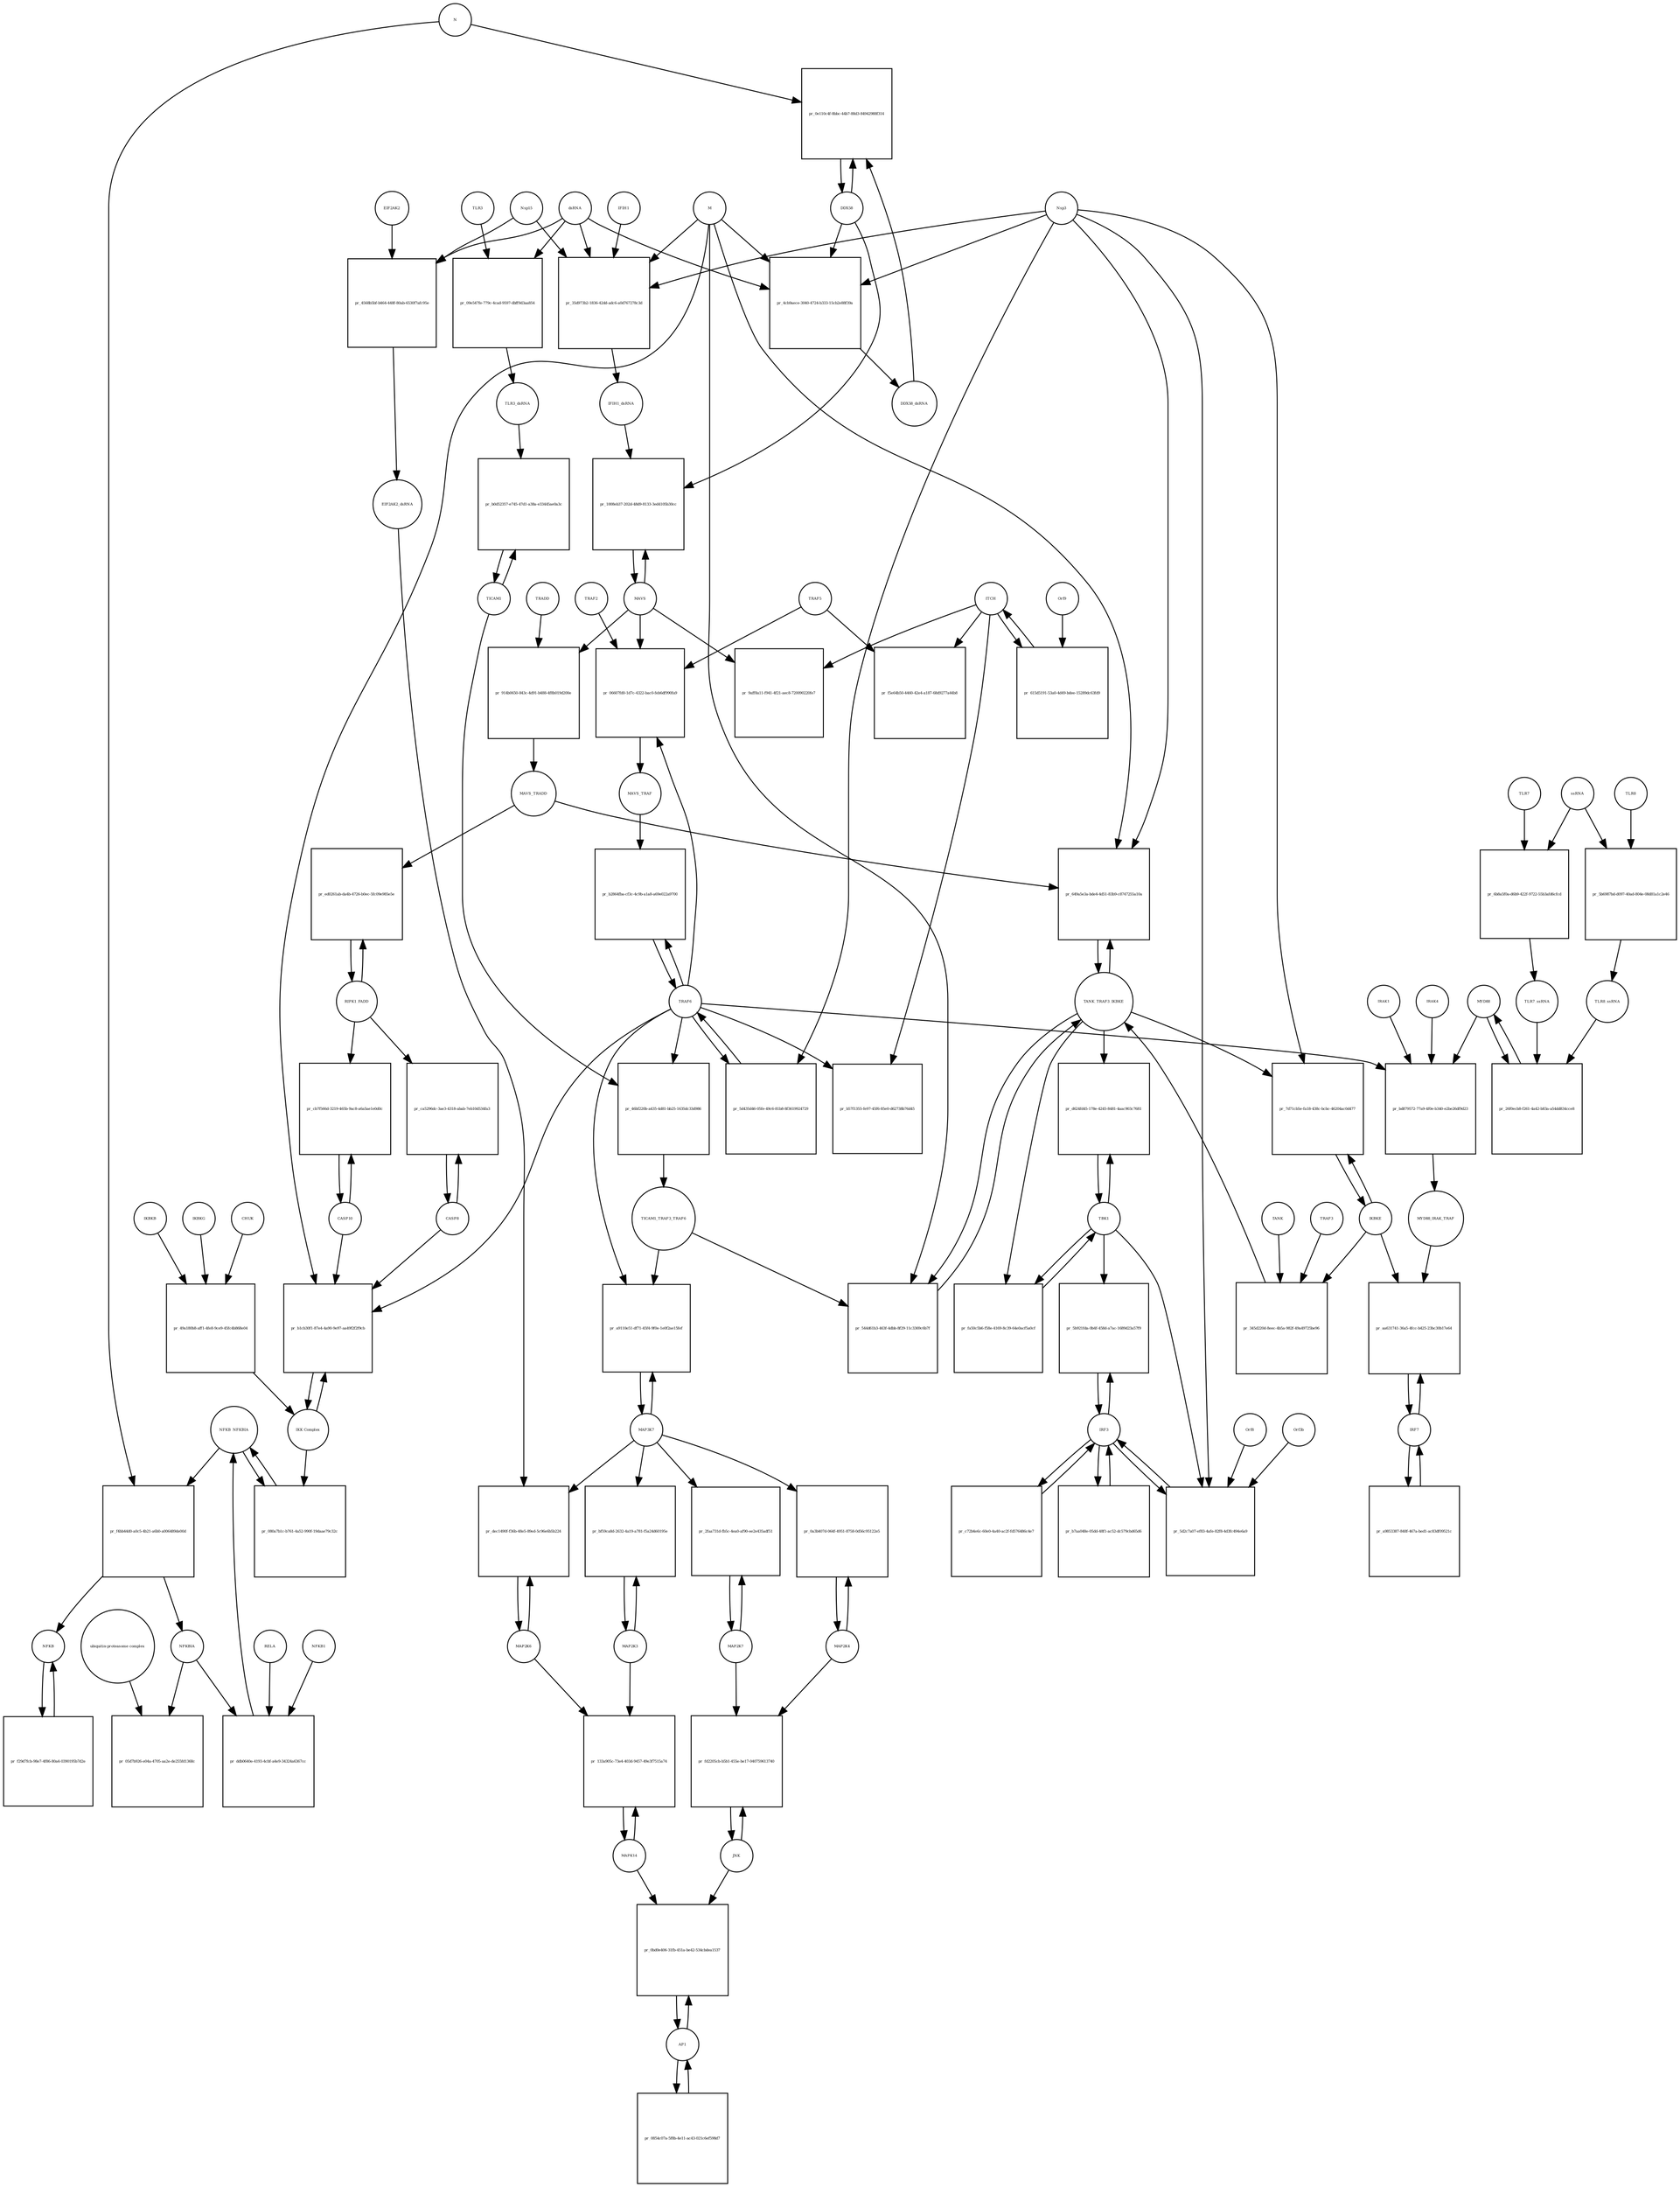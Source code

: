 strict digraph  {
NFKB_NFKBIA [annotation="", bipartite=0, cls=complex, fontsize=4, label=NFKB_NFKBIA, shape=circle];
"pr_f4bb44d0-a0c5-4b21-a6b0-a006489de00d" [annotation="", bipartite=1, cls=process, fontsize=4, label="pr_f4bb44d0-a0c5-4b21-a6b0-a006489de00d", shape=square];
NFKB [annotation="", bipartite=0, cls=complex, fontsize=4, label=NFKB, shape=circle];
NFKBIA [annotation=urn_miriam_hgnc_7797, bipartite=0, cls=macromolecule, fontsize=4, label=NFKBIA, shape=circle];
N [annotation=urn_miriam_ncbiprotein_1798174255, bipartite=0, cls=macromolecule, fontsize=4, label=N, shape=circle];
TLR3 [annotation=urn_miriam_hgnc_11849, bipartite=0, cls="macromolecule multimer", fontsize=4, label=TLR3, shape=circle];
"pr_09e547fe-779c-4cad-9597-dbff9d3aa854" [annotation="", bipartite=1, cls=process, fontsize=4, label="pr_09e547fe-779c-4cad-9597-dbff9d3aa854", shape=square];
dsRNA [annotation="", bipartite=0, cls="nucleic acid feature", fontsize=4, label=dsRNA, shape=circle];
TLR3_dsRNA [annotation="", bipartite=0, cls=complex, fontsize=4, label=TLR3_dsRNA, shape=circle];
"pr_4cb9aece-3040-4724-b333-15cb2e88f39a" [annotation="", bipartite=1, cls=process, fontsize=4, label="pr_4cb9aece-3040-4724-b333-15cb2e88f39a", shape=square];
DDX58_dsRNA [annotation="", bipartite=0, cls=complex, fontsize=4, label=DDX58_dsRNA, shape=circle];
M [annotation=urn_miriam_ncbiprotein_1796318601, bipartite=0, cls=macromolecule, fontsize=4, label=M, shape=circle];
Nsp3 [annotation=urn_miriam_ncbiprotein_1802476807, bipartite=0, cls=macromolecule, fontsize=4, label=Nsp3, shape=circle];
DDX58 [annotation=urn_miriam_hgnc_19102, bipartite=0, cls=macromolecule, fontsize=4, label=DDX58, shape=circle];
"pr_35d973b2-1836-42dd-adc6-a0d767278c3d" [annotation="", bipartite=1, cls=process, fontsize=4, label="pr_35d973b2-1836-42dd-adc6-a0d767278c3d", shape=square];
IFIH1_dsRNA [annotation="", bipartite=0, cls=complex, fontsize=4, label=IFIH1_dsRNA, shape=circle];
Nsp15 [annotation=urn_miriam_ncbiprotein_1802476818, bipartite=0, cls=macromolecule, fontsize=4, label=Nsp15, shape=circle];
IFIH1 [annotation=urn_miriam_hgnc_18873, bipartite=0, cls=macromolecule, fontsize=4, label=IFIH1, shape=circle];
"pr_0e110c4f-8bbc-44b7-88d3-84942988f314" [annotation="", bipartite=1, cls=process, fontsize=4, label="pr_0e110c4f-8bbc-44b7-88d3-84942988f314", shape=square];
MAVS [annotation=urn_miriam_hgnc_29233, bipartite=0, cls="macromolecule multimer", fontsize=4, label=MAVS, shape=circle];
"pr_1008eb37-202d-48d9-8133-3ed4105b30cc" [annotation="", bipartite=1, cls=process, fontsize=4, label="pr_1008eb37-202d-48d9-8133-3ed4105b30cc", shape=square];
"pr_05d7b926-e04a-4705-aa2e-de255fd1368c" [annotation="", bipartite=1, cls=process, fontsize=4, label="pr_05d7b926-e04a-4705-aa2e-de255fd1368c", shape=square];
"ubiquitin-proteasome complex" [annotation="", bipartite=0, cls=complex, fontsize=4, label="ubiquitin-proteasome complex", shape=circle];
IRF3 [annotation=urn_miriam_hgnc_6118, bipartite=0, cls="macromolecule multimer", fontsize=4, label=IRF3, shape=circle];
"pr_5b921fda-0b4f-458d-a7ac-1689d23a57f9" [annotation="", bipartite=1, cls=process, fontsize=4, label="pr_5b921fda-0b4f-458d-a7ac-1689d23a57f9", shape=square];
TBK1 [annotation="", bipartite=0, cls=macromolecule, fontsize=4, label=TBK1, shape=circle];
"pr_5d2c7a07-ef83-4afe-82f8-4d3fc494e6a9" [annotation="", bipartite=1, cls=process, fontsize=4, label="pr_5d2c7a07-ef83-4afe-82f8-4d3fc494e6a9", shape=square];
Orf3b [annotation=urn_miriam_uniprot_P59633, bipartite=0, cls=macromolecule, fontsize=4, label=Orf3b, shape=circle];
Orf8 [annotation=urn_miriam_ncbiprotein_1796318604, bipartite=0, cls=macromolecule, fontsize=4, label=Orf8, shape=circle];
IRF7 [annotation=urn_miriam_hgnc_6122, bipartite=0, cls="macromolecule multimer", fontsize=4, label=IRF7, shape=circle];
"pr_aa631741-36a5-4fcc-b425-23bc30b17e64" [annotation="", bipartite=1, cls=process, fontsize=4, label="pr_aa631741-36a5-4fcc-b425-23bc30b17e64", shape=square];
IKBKE [annotation=urn_miriam_hgnc_14552, bipartite=0, cls=macromolecule, fontsize=4, label=IKBKE, shape=circle];
MYD88_IRAK_TRAF [annotation="", bipartite=0, cls=complex, fontsize=4, label=MYD88_IRAK_TRAF, shape=circle];
TRAF6 [annotation=urn_miriam_hgnc_12036, bipartite=0, cls=macromolecule, fontsize=4, label=TRAF6, shape=circle];
"pr_b2864fba-cf3c-4c9b-a1a8-a69e022a9700" [annotation="", bipartite=1, cls=process, fontsize=4, label="pr_b2864fba-cf3c-4c9b-a1a8-a69e022a9700", shape=square];
MAVS_TRAF [annotation="", bipartite=0, cls=complex, fontsize=4, label=MAVS_TRAF, shape=circle];
"pr_9aff8a11-f941-4f21-aec8-720090220fe7" [annotation="", bipartite=1, cls=process, fontsize=4, label="pr_9aff8a11-f941-4f21-aec8-720090220fe7", shape=square];
ITCH [annotation="", bipartite=0, cls=macromolecule, fontsize=4, label=ITCH, shape=circle];
TRAF5 [annotation=urn_miriam_hgnc_12035, bipartite=0, cls=macromolecule, fontsize=4, label=TRAF5, shape=circle];
"pr_f5e64b50-4460-42e4-a187-68d9277a44b8" [annotation="", bipartite=1, cls=process, fontsize=4, label="pr_f5e64b50-4460-42e4-a187-68d9277a44b8", shape=square];
"pr_b57f1355-fe97-45f6-85e0-d62738b76d45" [annotation="", bipartite=1, cls=process, fontsize=4, label="pr_b57f1355-fe97-45f6-85e0-d62738b76d45", shape=square];
TICAM1 [annotation=urn_miriam_hgnc_18348, bipartite=0, cls=macromolecule, fontsize=4, label=TICAM1, shape=circle];
"pr_b0d52357-e745-47d1-a38a-e33445ae0a3c" [annotation="", bipartite=1, cls=process, fontsize=4, label="pr_b0d52357-e745-47d1-a38a-e33445ae0a3c", shape=square];
"pr_46bf220b-a435-4d81-bb25-1635dc33d986" [annotation="", bipartite=1, cls=process, fontsize=4, label="pr_46bf220b-a435-4d81-bb25-1635dc33d986", shape=square];
TICAM1_TRAF3_TRAF6 [annotation="", bipartite=0, cls=complex, fontsize=4, label=TICAM1_TRAF3_TRAF6, shape=circle];
TANK_TRAF3_IKBKE [annotation="", bipartite=0, cls=complex, fontsize=4, label=TANK_TRAF3_IKBKE, shape=circle];
"pr_544d61b3-463f-4dbb-8f29-11c3369c6b7f" [annotation="", bipartite=1, cls=process, fontsize=4, label="pr_544d61b3-463f-4dbb-8f29-11c3369c6b7f", shape=square];
"pr_d624fd45-178e-4245-8481-4aac903c7681" [annotation="", bipartite=1, cls=process, fontsize=4, label="pr_d624fd45-178e-4245-8481-4aac903c7681", shape=square];
"pr_7d71cb5e-fa18-438c-bcbc-46204ac0d477" [annotation="", bipartite=1, cls=process, fontsize=4, label="pr_7d71cb5e-fa18-438c-bcbc-46204ac0d477", shape=square];
MYD88 [annotation="", bipartite=0, cls=macromolecule, fontsize=4, label=MYD88, shape=circle];
"pr_bd879572-77a9-4f0e-b340-e2be26df9d23" [annotation="", bipartite=1, cls=process, fontsize=4, label="pr_bd879572-77a9-4f0e-b340-e2be26df9d23", shape=square];
IRAK1 [annotation=urn_miriam_hgnc_6112, bipartite=0, cls=macromolecule, fontsize=4, label=IRAK1, shape=circle];
IRAK4 [annotation=urn_miriam_hgnc_17967, bipartite=0, cls=macromolecule, fontsize=4, label=IRAK4, shape=circle];
TLR7 [annotation=urn_miriam_hgnc_15631, bipartite=0, cls=macromolecule, fontsize=4, label=TLR7, shape=circle];
"pr_6b8a5f0a-d6b9-422f-9722-55b3afd6cfcd" [annotation="", bipartite=1, cls=process, fontsize=4, label="pr_6b8a5f0a-d6b9-422f-9722-55b3afd6cfcd", shape=square];
TLR7_ssRNA [annotation="", bipartite=0, cls=complex, fontsize=4, label=TLR7_ssRNA, shape=circle];
ssRNA [annotation="", bipartite=0, cls="nucleic acid feature", fontsize=4, label=ssRNA, shape=circle];
TLR8 [annotation=urn_miriam_hgnc_15632, bipartite=0, cls=macromolecule, fontsize=4, label=TLR8, shape=circle];
"pr_5b6987bd-d097-40ad-804e-08d81a1c2e46" [annotation="", bipartite=1, cls=process, fontsize=4, label="pr_5b6987bd-d097-40ad-804e-08d81a1c2e46", shape=square];
TLR8_ssRNA [annotation="", bipartite=0, cls=complex, fontsize=4, label=TLR8_ssRNA, shape=circle];
"pr_26f0ecb8-f261-4a42-b83a-a54dd834cce8" [annotation="", bipartite=1, cls=process, fontsize=4, label="pr_26f0ecb8-f261-4a42-b83a-a54dd834cce8", shape=square];
MAP3K7 [annotation="", bipartite=0, cls=macromolecule, fontsize=4, label=MAP3K7, shape=circle];
"pr_a9110e51-df71-45f4-9f0e-1e0f2ae15fef" [annotation="", bipartite=1, cls=process, fontsize=4, label="pr_a9110e51-df71-45f4-9f0e-1e0f2ae15fef", shape=square];
TRAF2 [annotation=urn_miriam_hgnc_12032, bipartite=0, cls=macromolecule, fontsize=4, label=TRAF2, shape=circle];
"pr_06607fd0-1d7c-4322-bac0-feb6df990fa9" [annotation="", bipartite=1, cls=process, fontsize=4, label="pr_06607fd0-1d7c-4322-bac0-feb6df990fa9", shape=square];
"pr_615d5191-53a0-4d49-bdee-15289dc63fd9" [annotation="", bipartite=1, cls=process, fontsize=4, label="pr_615d5191-53a0-4d49-bdee-15289dc63fd9", shape=square];
Orf9 [annotation=urn_miriam_uniprot_P59636, bipartite=0, cls=macromolecule, fontsize=4, label=Orf9, shape=circle];
"pr_914b0650-843c-4d91-b488-4f8b019d200e" [annotation="", bipartite=1, cls=process, fontsize=4, label="pr_914b0650-843c-4d91-b488-4f8b019d200e", shape=square];
MAVS_TRADD [annotation="", bipartite=0, cls=complex, fontsize=4, label=MAVS_TRADD, shape=circle];
TRADD [annotation=urn_miriam_hgnc_12030, bipartite=0, cls=macromolecule, fontsize=4, label=TRADD, shape=circle];
"pr_5d435d46-05fe-49c6-81b8-8f3619924729" [annotation="", bipartite=1, cls=process, fontsize=4, label="pr_5d435d46-05fe-49c6-81b8-8f3619924729", shape=square];
AP1 [annotation="", bipartite=0, cls=complex, fontsize=4, label=AP1, shape=circle];
"pr_0bd0e406-31fb-451a-be42-534cbdea1537" [annotation="", bipartite=1, cls=process, fontsize=4, label="pr_0bd0e406-31fb-451a-be42-534cbdea1537", shape=square];
MAPK14 [annotation="", bipartite=0, cls=macromolecule, fontsize=4, label=MAPK14, shape=circle];
JNK [annotation="", bipartite=0, cls=complex, fontsize=4, label=JNK, shape=circle];
"pr_fd2205cb-b5b1-455e-be17-040759613740" [annotation="", bipartite=1, cls=process, fontsize=4, label="pr_fd2205cb-b5b1-455e-be17-040759613740", shape=square];
MAP2K7 [annotation="", bipartite=0, cls=macromolecule, fontsize=4, label=MAP2K7, shape=circle];
MAP2K4 [annotation="", bipartite=0, cls=macromolecule, fontsize=4, label=MAP2K4, shape=circle];
"pr_0a3b407d-064f-4951-8758-0d56c95122e5" [annotation="", bipartite=1, cls=process, fontsize=4, label="pr_0a3b407d-064f-4951-8758-0d56c95122e5", shape=square];
"pr_2faa731d-fb5c-4ea0-af90-ee2e435adf51" [annotation="", bipartite=1, cls=process, fontsize=4, label="pr_2faa731d-fb5c-4ea0-af90-ee2e435adf51", shape=square];
MAP2K3 [annotation="", bipartite=0, cls=macromolecule, fontsize=4, label=MAP2K3, shape=circle];
"pr_bf59ca8d-2632-4a19-a781-f5a24d60195e" [annotation="", bipartite=1, cls=process, fontsize=4, label="pr_bf59ca8d-2632-4a19-a781-f5a24d60195e", shape=square];
MAP2K6 [annotation="", bipartite=0, cls=macromolecule, fontsize=4, label=MAP2K6, shape=circle];
"pr_dec1490f-f36b-48e5-89ed-5c96e6b5b224" [annotation="", bipartite=1, cls=process, fontsize=4, label="pr_dec1490f-f36b-48e5-89ed-5c96e6b5b224", shape=square];
EIF2AK2_dsRNA [annotation="", bipartite=0, cls=complex, fontsize=4, label=EIF2AK2_dsRNA, shape=circle];
"pr_4568b5bf-b464-448f-80ab-6530f7afc95e" [annotation="", bipartite=1, cls=process, fontsize=4, label="pr_4568b5bf-b464-448f-80ab-6530f7afc95e", shape=square];
EIF2AK2 [annotation=urn_miriam_hgnc_9437, bipartite=0, cls=macromolecule, fontsize=4, label=EIF2AK2, shape=circle];
RIPK1_FADD [annotation="", bipartite=0, cls=complex, fontsize=4, label=RIPK1_FADD, shape=circle];
"pr_ed0261ab-da4b-4726-b0ec-5fc09e985e5e" [annotation="", bipartite=1, cls=process, fontsize=4, label="pr_ed0261ab-da4b-4726-b0ec-5fc09e985e5e", shape=square];
CASP8 [annotation="", bipartite=0, cls=macromolecule, fontsize=4, label=CASP8, shape=circle];
"pr_ca5296dc-3ae3-4318-abab-7eb10d534fa3" [annotation="", bipartite=1, cls=process, fontsize=4, label="pr_ca5296dc-3ae3-4318-abab-7eb10d534fa3", shape=square];
CASP10 [annotation="", bipartite=0, cls=macromolecule, fontsize=4, label=CASP10, shape=circle];
"pr_cb7f566d-3219-465b-9ac8-a6a5ae1e0d0c" [annotation="", bipartite=1, cls=process, fontsize=4, label="pr_cb7f566d-3219-465b-9ac8-a6a5ae1e0d0c", shape=square];
"pr_080a7b1c-b761-4a52-990f-19daae79c32c" [annotation="", bipartite=1, cls=process, fontsize=4, label="pr_080a7b1c-b761-4a52-990f-19daae79c32c", shape=square];
"IKK Complex" [annotation="", bipartite=0, cls=complex, fontsize=4, label="IKK Complex", shape=circle];
"pr_b1cb30f1-87e4-4a90-9e97-aa49f2f2f9cb" [annotation="", bipartite=1, cls=process, fontsize=4, label="pr_b1cb30f1-87e4-4a90-9e97-aa49f2f2f9cb", shape=square];
"pr_ddb0640e-4193-4cbf-a4e9-34324a6367cc" [annotation="", bipartite=1, cls=process, fontsize=4, label="pr_ddb0640e-4193-4cbf-a4e9-34324a6367cc", shape=square];
RELA [annotation="", bipartite=0, cls=macromolecule, fontsize=4, label=RELA, shape=circle];
NFKB1 [annotation="", bipartite=0, cls=macromolecule, fontsize=4, label=NFKB1, shape=circle];
IKBKG [annotation="", bipartite=0, cls=macromolecule, fontsize=4, label=IKBKG, shape=circle];
"pr_49a180b8-aff1-4fe8-9ce9-45fc4b868e04" [annotation="", bipartite=1, cls=process, fontsize=4, label="pr_49a180b8-aff1-4fe8-9ce9-45fc4b868e04", shape=square];
CHUK [annotation="", bipartite=0, cls=macromolecule, fontsize=4, label=CHUK, shape=circle];
IKBKB [annotation="", bipartite=0, cls=macromolecule, fontsize=4, label=IKBKB, shape=circle];
"pr_649a5e3a-bde4-4d51-83b9-c8747255a10a" [annotation="", bipartite=1, cls=process, fontsize=4, label="pr_649a5e3a-bde4-4d51-83b9-c8747255a10a", shape=square];
"pr_fa50c5b6-f58e-4169-8c39-64e0acf5a0cf" [annotation="", bipartite=1, cls=process, fontsize=4, label="pr_fa50c5b6-f58e-4169-8c39-64e0acf5a0cf", shape=square];
"pr_133a905c-73e4-403d-9457-49e3f7515a74" [annotation="", bipartite=1, cls=process, fontsize=4, label="pr_133a905c-73e4-403d-9457-49e3f7515a74", shape=square];
TRAF3 [annotation="", bipartite=0, cls=macromolecule, fontsize=4, label=TRAF3, shape=circle];
"pr_345d220d-8eec-4b5a-982f-49a49725be96" [annotation="", bipartite=1, cls=process, fontsize=4, label="pr_345d220d-8eec-4b5a-982f-49a49725be96", shape=square];
TANK [annotation="", bipartite=0, cls=macromolecule, fontsize=4, label=TANK, shape=circle];
"pr_f29d7fcb-98e7-4f86-80a4-0390195b7d2e" [annotation="", bipartite=1, cls=process, fontsize=4, label="pr_f29d7fcb-98e7-4f86-80a4-0390195b7d2e", shape=square];
"pr_b7aa048e-05dd-48f1-ac52-dc579cbd65d6" [annotation="", bipartite=1, cls=process, fontsize=4, label="pr_b7aa048e-05dd-48f1-ac52-dc579cbd65d6", shape=square];
"pr_c72b4e6c-60e0-4a40-ac2f-fd576486c4e7" [annotation="", bipartite=1, cls=process, fontsize=4, label="pr_c72b4e6c-60e0-4a40-ac2f-fd576486c4e7", shape=square];
"pr_a9853387-848f-467a-bed1-ac83df09521c" [annotation="", bipartite=1, cls=process, fontsize=4, label="pr_a9853387-848f-467a-bed1-ac83df09521c", shape=square];
"pr_0854c07a-5f8b-4e11-ac43-021c6ef598d7" [annotation="", bipartite=1, cls=process, fontsize=4, label="pr_0854c07a-5f8b-4e11-ac43-021c6ef598d7", shape=square];
NFKB_NFKBIA -> "pr_f4bb44d0-a0c5-4b21-a6b0-a006489de00d"  [annotation="", interaction_type=consumption];
NFKB_NFKBIA -> "pr_080a7b1c-b761-4a52-990f-19daae79c32c"  [annotation="", interaction_type=consumption];
"pr_f4bb44d0-a0c5-4b21-a6b0-a006489de00d" -> NFKB  [annotation="", interaction_type=production];
"pr_f4bb44d0-a0c5-4b21-a6b0-a006489de00d" -> NFKBIA  [annotation="", interaction_type=production];
NFKB -> "pr_f29d7fcb-98e7-4f86-80a4-0390195b7d2e"  [annotation="", interaction_type=consumption];
NFKBIA -> "pr_05d7b926-e04a-4705-aa2e-de255fd1368c"  [annotation="", interaction_type=consumption];
NFKBIA -> "pr_ddb0640e-4193-4cbf-a4e9-34324a6367cc"  [annotation="", interaction_type=consumption];
N -> "pr_f4bb44d0-a0c5-4b21-a6b0-a006489de00d"  [annotation="urn_miriam_pubmed_16143815|urn_miriam_taxonomy_694009", interaction_type=stimulation];
N -> "pr_0e110c4f-8bbc-44b7-88d3-84942988f314"  [annotation="urn_miriam_pubmed_25581309|urn_miriam_pubmed_28148787|urn_miriam_taxonomy_694009", interaction_type=inhibition];
TLR3 -> "pr_09e547fe-779c-4cad-9597-dbff9d3aa854"  [annotation="", interaction_type=consumption];
"pr_09e547fe-779c-4cad-9597-dbff9d3aa854" -> TLR3_dsRNA  [annotation="", interaction_type=production];
dsRNA -> "pr_09e547fe-779c-4cad-9597-dbff9d3aa854"  [annotation="", interaction_type=consumption];
dsRNA -> "pr_4cb9aece-3040-4724-b333-15cb2e88f39a"  [annotation="", interaction_type=consumption];
dsRNA -> "pr_35d973b2-1836-42dd-adc6-a0d767278c3d"  [annotation="", interaction_type=consumption];
dsRNA -> "pr_4568b5bf-b464-448f-80ab-6530f7afc95e"  [annotation="", interaction_type=consumption];
TLR3_dsRNA -> "pr_b0d52357-e745-47d1-a38a-e33445ae0a3c"  [annotation=urn_miriam_pubmed_20303872, interaction_type=stimulation];
"pr_4cb9aece-3040-4724-b333-15cb2e88f39a" -> DDX58_dsRNA  [annotation="", interaction_type=production];
DDX58_dsRNA -> "pr_0e110c4f-8bbc-44b7-88d3-84942988f314"  [annotation="urn_miriam_pubmed_25581309|urn_miriam_pubmed_28148787|urn_miriam_taxonomy_694009", interaction_type=catalysis];
M -> "pr_4cb9aece-3040-4724-b333-15cb2e88f39a"  [annotation="urn_miriam_pubmed_20303872|urn_miriam_pubmed_19380580|urn_miriam_pubmed_31226023|urn_miriam_taxonomy_694009", interaction_type=inhibition];
M -> "pr_35d973b2-1836-42dd-adc6-a0d767278c3d"  [annotation="urn_miriam_pubmed_28484023|urn_miriam_pubmed_19380580|urn_miriam_pubmed_31226023|urn_miriam_taxonomy_694009", interaction_type=inhibition];
M -> "pr_544d61b3-463f-4dbb-8f29-11c3369c6b7f"  [annotation="urn_miriam_pubmed_19380580|urn_miriam_pubmed_19366914|urn_miriam_taxonomy_694009", interaction_type=inhibition];
M -> "pr_b1cb30f1-87e4-4a90-9e97-aa49f2f2f9cb"  [annotation="urn_miriam_pubmed_19366914|urn_miriam_pubmed_20303872|urn_miriam_pubmed_17705188|urn_miriam_pubmed_694009", interaction_type=inhibition];
M -> "pr_649a5e3a-bde4-4d51-83b9-c8747255a10a"  [annotation="urn_miriam_pubmed_19366914|urn_miriam_pubmed_27164085|urn_miriam_pubmed_19380580|urn_miriam_taxonomy_694009", interaction_type=inhibition];
Nsp3 -> "pr_4cb9aece-3040-4724-b333-15cb2e88f39a"  [annotation="urn_miriam_pubmed_20303872|urn_miriam_pubmed_19380580|urn_miriam_pubmed_31226023|urn_miriam_taxonomy_694009", interaction_type=inhibition];
Nsp3 -> "pr_35d973b2-1836-42dd-adc6-a0d767278c3d"  [annotation="urn_miriam_pubmed_28484023|urn_miriam_pubmed_19380580|urn_miriam_pubmed_31226023|urn_miriam_taxonomy_694009", interaction_type=inhibition];
Nsp3 -> "pr_5d2c7a07-ef83-4afe-82f8-4d3fc494e6a9"  [annotation="urn_miriam_pubmed_17761676|urn_miriam_pubmed_31226023|urn_miriam_taxonomy_694009", interaction_type=inhibition];
Nsp3 -> "pr_7d71cb5e-fa18-438c-bcbc-46204ac0d477"  [annotation="urn_miriam_pubmed_20303872|urn_miriam_pubmed_31226023|urn_miriam_taxonomy_694009", interaction_type=inhibition];
Nsp3 -> "pr_5d435d46-05fe-49c6-81b8-8f3619924729"  [annotation="urn_miriam_pubmed_27164085|urn_miriam_taxonomy_694009", interaction_type=catalysis];
Nsp3 -> "pr_649a5e3a-bde4-4d51-83b9-c8747255a10a"  [annotation="urn_miriam_pubmed_19366914|urn_miriam_pubmed_27164085|urn_miriam_pubmed_19380580|urn_miriam_taxonomy_694009", interaction_type=inhibition];
DDX58 -> "pr_4cb9aece-3040-4724-b333-15cb2e88f39a"  [annotation="", interaction_type=consumption];
DDX58 -> "pr_0e110c4f-8bbc-44b7-88d3-84942988f314"  [annotation="", interaction_type=consumption];
DDX58 -> "pr_1008eb37-202d-48d9-8133-3ed4105b30cc"  [annotation=urn_miriam_pubmed_25581309, interaction_type=catalysis];
"pr_35d973b2-1836-42dd-adc6-a0d767278c3d" -> IFIH1_dsRNA  [annotation="", interaction_type=production];
IFIH1_dsRNA -> "pr_1008eb37-202d-48d9-8133-3ed4105b30cc"  [annotation=urn_miriam_pubmed_25581309, interaction_type=catalysis];
Nsp15 -> "pr_35d973b2-1836-42dd-adc6-a0d767278c3d"  [annotation="urn_miriam_pubmed_28484023|urn_miriam_pubmed_19380580|urn_miriam_pubmed_31226023|urn_miriam_taxonomy_694009", interaction_type=inhibition];
Nsp15 -> "pr_4568b5bf-b464-448f-80ab-6530f7afc95e"  [annotation="urn_miriam_pubmed_28484023|urn_miriam_pubmed_19366914|urn_miriam_taxonomy_694009", interaction_type=inhibition];
IFIH1 -> "pr_35d973b2-1836-42dd-adc6-a0d767278c3d"  [annotation="", interaction_type=consumption];
"pr_0e110c4f-8bbc-44b7-88d3-84942988f314" -> DDX58  [annotation="", interaction_type=production];
MAVS -> "pr_1008eb37-202d-48d9-8133-3ed4105b30cc"  [annotation="", interaction_type=consumption];
MAVS -> "pr_9aff8a11-f941-4f21-aec8-720090220fe7"  [annotation="", interaction_type=consumption];
MAVS -> "pr_06607fd0-1d7c-4322-bac0-feb6df990fa9"  [annotation="", interaction_type=consumption];
MAVS -> "pr_914b0650-843c-4d91-b488-4f8b019d200e"  [annotation="", interaction_type=consumption];
"pr_1008eb37-202d-48d9-8133-3ed4105b30cc" -> MAVS  [annotation="", interaction_type=production];
"ubiquitin-proteasome complex" -> "pr_05d7b926-e04a-4705-aa2e-de255fd1368c"  [annotation=urn_miriam_pubmed_20303872, interaction_type=catalysis];
IRF3 -> "pr_5b921fda-0b4f-458d-a7ac-1689d23a57f9"  [annotation="", interaction_type=consumption];
IRF3 -> "pr_5d2c7a07-ef83-4afe-82f8-4d3fc494e6a9"  [annotation="", interaction_type=consumption];
IRF3 -> "pr_b7aa048e-05dd-48f1-ac52-dc579cbd65d6"  [annotation="", interaction_type=consumption];
IRF3 -> "pr_c72b4e6c-60e0-4a40-ac2f-fd576486c4e7"  [annotation="", interaction_type=consumption];
"pr_5b921fda-0b4f-458d-a7ac-1689d23a57f9" -> IRF3  [annotation="", interaction_type=production];
TBK1 -> "pr_5b921fda-0b4f-458d-a7ac-1689d23a57f9"  [annotation=urn_miriam_pubmed_25581309, interaction_type=catalysis];
TBK1 -> "pr_5d2c7a07-ef83-4afe-82f8-4d3fc494e6a9"  [annotation="urn_miriam_pubmed_17761676|urn_miriam_pubmed_31226023|urn_miriam_taxonomy_694009", interaction_type=catalysis];
TBK1 -> "pr_d624fd45-178e-4245-8481-4aac903c7681"  [annotation="", interaction_type=consumption];
TBK1 -> "pr_fa50c5b6-f58e-4169-8c39-64e0acf5a0cf"  [annotation="", interaction_type=consumption];
"pr_5d2c7a07-ef83-4afe-82f8-4d3fc494e6a9" -> IRF3  [annotation="", interaction_type=production];
Orf3b -> "pr_5d2c7a07-ef83-4afe-82f8-4d3fc494e6a9"  [annotation="urn_miriam_pubmed_17761676|urn_miriam_pubmed_31226023|urn_miriam_taxonomy_694009", interaction_type=inhibition];
Orf8 -> "pr_5d2c7a07-ef83-4afe-82f8-4d3fc494e6a9"  [annotation="urn_miriam_pubmed_17761676|urn_miriam_pubmed_31226023|urn_miriam_taxonomy_694009", interaction_type=inhibition];
IRF7 -> "pr_aa631741-36a5-4fcc-b425-23bc30b17e64"  [annotation="", interaction_type=consumption];
IRF7 -> "pr_a9853387-848f-467a-bed1-ac83df09521c"  [annotation="", interaction_type=consumption];
"pr_aa631741-36a5-4fcc-b425-23bc30b17e64" -> IRF7  [annotation="", interaction_type=production];
IKBKE -> "pr_aa631741-36a5-4fcc-b425-23bc30b17e64"  [annotation=urn_miriam_pubmed_20303872, interaction_type=catalysis];
IKBKE -> "pr_7d71cb5e-fa18-438c-bcbc-46204ac0d477"  [annotation="", interaction_type=consumption];
IKBKE -> "pr_345d220d-8eec-4b5a-982f-49a49725be96"  [annotation="", interaction_type=consumption];
MYD88_IRAK_TRAF -> "pr_aa631741-36a5-4fcc-b425-23bc30b17e64"  [annotation=urn_miriam_pubmed_20303872, interaction_type=catalysis];
TRAF6 -> "pr_b2864fba-cf3c-4c9b-a1a8-a69e022a9700"  [annotation="", interaction_type=consumption];
TRAF6 -> "pr_b57f1355-fe97-45f6-85e0-d62738b76d45"  [annotation="", interaction_type=consumption];
TRAF6 -> "pr_46bf220b-a435-4d81-bb25-1635dc33d986"  [annotation="", interaction_type=consumption];
TRAF6 -> "pr_bd879572-77a9-4f0e-b340-e2be26df9d23"  [annotation="", interaction_type=consumption];
TRAF6 -> "pr_a9110e51-df71-45f4-9f0e-1e0f2ae15fef"  [annotation=urn_miriam_pubmed_19366914, interaction_type=stimulation];
TRAF6 -> "pr_06607fd0-1d7c-4322-bac0-feb6df990fa9"  [annotation="", interaction_type=consumption];
TRAF6 -> "pr_5d435d46-05fe-49c6-81b8-8f3619924729"  [annotation="", interaction_type=consumption];
TRAF6 -> "pr_b1cb30f1-87e4-4a90-9e97-aa49f2f2f9cb"  [annotation="urn_miriam_pubmed_19366914|urn_miriam_pubmed_20303872|urn_miriam_pubmed_17705188|urn_miriam_pubmed_694009", interaction_type=stimulation];
"pr_b2864fba-cf3c-4c9b-a1a8-a69e022a9700" -> TRAF6  [annotation="", interaction_type=production];
MAVS_TRAF -> "pr_b2864fba-cf3c-4c9b-a1a8-a69e022a9700"  [annotation=urn_miriam_pubmed_19366914, interaction_type=catalysis];
ITCH -> "pr_9aff8a11-f941-4f21-aec8-720090220fe7"  [annotation=urn_miriam_pubmed_25135833, interaction_type=catalysis];
ITCH -> "pr_f5e64b50-4460-42e4-a187-68d9277a44b8"  [annotation=urn_miriam_pubmed_25135833, interaction_type=catalysis];
ITCH -> "pr_b57f1355-fe97-45f6-85e0-d62738b76d45"  [annotation=urn_miriam_pubmed_25135833, interaction_type=catalysis];
ITCH -> "pr_615d5191-53a0-4d49-bdee-15289dc63fd9"  [annotation="", interaction_type=consumption];
TRAF5 -> "pr_f5e64b50-4460-42e4-a187-68d9277a44b8"  [annotation="", interaction_type=consumption];
TRAF5 -> "pr_06607fd0-1d7c-4322-bac0-feb6df990fa9"  [annotation="", interaction_type=consumption];
TICAM1 -> "pr_b0d52357-e745-47d1-a38a-e33445ae0a3c"  [annotation="", interaction_type=consumption];
TICAM1 -> "pr_46bf220b-a435-4d81-bb25-1635dc33d986"  [annotation="", interaction_type=consumption];
"pr_b0d52357-e745-47d1-a38a-e33445ae0a3c" -> TICAM1  [annotation="", interaction_type=production];
"pr_46bf220b-a435-4d81-bb25-1635dc33d986" -> TICAM1_TRAF3_TRAF6  [annotation="", interaction_type=production];
TICAM1_TRAF3_TRAF6 -> "pr_544d61b3-463f-4dbb-8f29-11c3369c6b7f"  [annotation="urn_miriam_pubmed_19380580|urn_miriam_pubmed_19366914|urn_miriam_taxonomy_694009", interaction_type=stimulation];
TICAM1_TRAF3_TRAF6 -> "pr_a9110e51-df71-45f4-9f0e-1e0f2ae15fef"  [annotation=urn_miriam_pubmed_19366914, interaction_type=stimulation];
TANK_TRAF3_IKBKE -> "pr_544d61b3-463f-4dbb-8f29-11c3369c6b7f"  [annotation="", interaction_type=consumption];
TANK_TRAF3_IKBKE -> "pr_d624fd45-178e-4245-8481-4aac903c7681"  [annotation=urn_miriam_pubmed_20303872, interaction_type=stimulation];
TANK_TRAF3_IKBKE -> "pr_7d71cb5e-fa18-438c-bcbc-46204ac0d477"  [annotation="urn_miriam_pubmed_20303872|urn_miriam_pubmed_31226023|urn_miriam_taxonomy_694009", interaction_type=stimulation];
TANK_TRAF3_IKBKE -> "pr_649a5e3a-bde4-4d51-83b9-c8747255a10a"  [annotation="", interaction_type=consumption];
TANK_TRAF3_IKBKE -> "pr_fa50c5b6-f58e-4169-8c39-64e0acf5a0cf"  [annotation=urn_miriam_pubmed_19366914, interaction_type=stimulation];
"pr_544d61b3-463f-4dbb-8f29-11c3369c6b7f" -> TANK_TRAF3_IKBKE  [annotation="", interaction_type=production];
"pr_d624fd45-178e-4245-8481-4aac903c7681" -> TBK1  [annotation="", interaction_type=production];
"pr_7d71cb5e-fa18-438c-bcbc-46204ac0d477" -> IKBKE  [annotation="", interaction_type=production];
MYD88 -> "pr_bd879572-77a9-4f0e-b340-e2be26df9d23"  [annotation="", interaction_type=consumption];
MYD88 -> "pr_26f0ecb8-f261-4a42-b83a-a54dd834cce8"  [annotation="", interaction_type=consumption];
"pr_bd879572-77a9-4f0e-b340-e2be26df9d23" -> MYD88_IRAK_TRAF  [annotation="", interaction_type=production];
IRAK1 -> "pr_bd879572-77a9-4f0e-b340-e2be26df9d23"  [annotation="", interaction_type=consumption];
IRAK4 -> "pr_bd879572-77a9-4f0e-b340-e2be26df9d23"  [annotation="", interaction_type=consumption];
TLR7 -> "pr_6b8a5f0a-d6b9-422f-9722-55b3afd6cfcd"  [annotation="", interaction_type=consumption];
"pr_6b8a5f0a-d6b9-422f-9722-55b3afd6cfcd" -> TLR7_ssRNA  [annotation="", interaction_type=production];
TLR7_ssRNA -> "pr_26f0ecb8-f261-4a42-b83a-a54dd834cce8"  [annotation=urn_miriam_pubmed_19366914, interaction_type=stimulation];
ssRNA -> "pr_6b8a5f0a-d6b9-422f-9722-55b3afd6cfcd"  [annotation="", interaction_type=consumption];
ssRNA -> "pr_5b6987bd-d097-40ad-804e-08d81a1c2e46"  [annotation="", interaction_type=consumption];
TLR8 -> "pr_5b6987bd-d097-40ad-804e-08d81a1c2e46"  [annotation="", interaction_type=consumption];
"pr_5b6987bd-d097-40ad-804e-08d81a1c2e46" -> TLR8_ssRNA  [annotation="", interaction_type=production];
TLR8_ssRNA -> "pr_26f0ecb8-f261-4a42-b83a-a54dd834cce8"  [annotation=urn_miriam_pubmed_19366914, interaction_type=stimulation];
"pr_26f0ecb8-f261-4a42-b83a-a54dd834cce8" -> MYD88  [annotation="", interaction_type=production];
MAP3K7 -> "pr_a9110e51-df71-45f4-9f0e-1e0f2ae15fef"  [annotation="", interaction_type=consumption];
MAP3K7 -> "pr_0a3b407d-064f-4951-8758-0d56c95122e5"  [annotation=urn_miriam_pubmed_19366914, interaction_type=catalysis];
MAP3K7 -> "pr_2faa731d-fb5c-4ea0-af90-ee2e435adf51"  [annotation=urn_miriam_pubmed_19366914, interaction_type=catalysis];
MAP3K7 -> "pr_bf59ca8d-2632-4a19-a781-f5a24d60195e"  [annotation=urn_miriam_pubmed_19366914, interaction_type=catalysis];
MAP3K7 -> "pr_dec1490f-f36b-48e5-89ed-5c96e6b5b224"  [annotation=urn_miriam_pubmed_19366914, interaction_type=catalysis];
"pr_a9110e51-df71-45f4-9f0e-1e0f2ae15fef" -> MAP3K7  [annotation="", interaction_type=production];
TRAF2 -> "pr_06607fd0-1d7c-4322-bac0-feb6df990fa9"  [annotation="", interaction_type=consumption];
"pr_06607fd0-1d7c-4322-bac0-feb6df990fa9" -> MAVS_TRAF  [annotation="", interaction_type=production];
"pr_615d5191-53a0-4d49-bdee-15289dc63fd9" -> ITCH  [annotation="", interaction_type=production];
Orf9 -> "pr_615d5191-53a0-4d49-bdee-15289dc63fd9"  [annotation="urn_miriam_pubmed_25135833|urn_miriam_taxonomy_694009", interaction_type=stimulation];
"pr_914b0650-843c-4d91-b488-4f8b019d200e" -> MAVS_TRADD  [annotation="", interaction_type=production];
MAVS_TRADD -> "pr_ed0261ab-da4b-4726-b0ec-5fc09e985e5e"  [annotation=urn_miriam_pubmed_19366914, interaction_type=stimulation];
MAVS_TRADD -> "pr_649a5e3a-bde4-4d51-83b9-c8747255a10a"  [annotation="urn_miriam_pubmed_19366914|urn_miriam_pubmed_27164085|urn_miriam_pubmed_19380580|urn_miriam_taxonomy_694009", interaction_type=stimulation];
TRADD -> "pr_914b0650-843c-4d91-b488-4f8b019d200e"  [annotation="", interaction_type=consumption];
"pr_5d435d46-05fe-49c6-81b8-8f3619924729" -> TRAF6  [annotation="", interaction_type=production];
AP1 -> "pr_0bd0e406-31fb-451a-be42-534cbdea1537"  [annotation="", interaction_type=consumption];
AP1 -> "pr_0854c07a-5f8b-4e11-ac43-021c6ef598d7"  [annotation="", interaction_type=consumption];
"pr_0bd0e406-31fb-451a-be42-534cbdea1537" -> AP1  [annotation="", interaction_type=production];
MAPK14 -> "pr_0bd0e406-31fb-451a-be42-534cbdea1537"  [annotation=urn_miriam_pubmed_19366914, interaction_type=stimulation];
MAPK14 -> "pr_133a905c-73e4-403d-9457-49e3f7515a74"  [annotation="", interaction_type=consumption];
JNK -> "pr_0bd0e406-31fb-451a-be42-534cbdea1537"  [annotation=urn_miriam_pubmed_19366914, interaction_type=stimulation];
JNK -> "pr_fd2205cb-b5b1-455e-be17-040759613740"  [annotation="", interaction_type=consumption];
"pr_fd2205cb-b5b1-455e-be17-040759613740" -> JNK  [annotation="", interaction_type=production];
MAP2K7 -> "pr_fd2205cb-b5b1-455e-be17-040759613740"  [annotation=urn_miriam_pubmed_19366914, interaction_type=catalysis];
MAP2K7 -> "pr_2faa731d-fb5c-4ea0-af90-ee2e435adf51"  [annotation="", interaction_type=consumption];
MAP2K4 -> "pr_fd2205cb-b5b1-455e-be17-040759613740"  [annotation=urn_miriam_pubmed_19366914, interaction_type=catalysis];
MAP2K4 -> "pr_0a3b407d-064f-4951-8758-0d56c95122e5"  [annotation="", interaction_type=consumption];
"pr_0a3b407d-064f-4951-8758-0d56c95122e5" -> MAP2K4  [annotation="", interaction_type=production];
"pr_2faa731d-fb5c-4ea0-af90-ee2e435adf51" -> MAP2K7  [annotation="", interaction_type=production];
MAP2K3 -> "pr_bf59ca8d-2632-4a19-a781-f5a24d60195e"  [annotation="", interaction_type=consumption];
MAP2K3 -> "pr_133a905c-73e4-403d-9457-49e3f7515a74"  [annotation=urn_miriam_pubmed_19366914, interaction_type=catalysis];
"pr_bf59ca8d-2632-4a19-a781-f5a24d60195e" -> MAP2K3  [annotation="", interaction_type=production];
MAP2K6 -> "pr_dec1490f-f36b-48e5-89ed-5c96e6b5b224"  [annotation="", interaction_type=consumption];
MAP2K6 -> "pr_133a905c-73e4-403d-9457-49e3f7515a74"  [annotation=urn_miriam_pubmed_19366914, interaction_type=catalysis];
"pr_dec1490f-f36b-48e5-89ed-5c96e6b5b224" -> MAP2K6  [annotation="", interaction_type=production];
EIF2AK2_dsRNA -> "pr_dec1490f-f36b-48e5-89ed-5c96e6b5b224"  [annotation=urn_miriam_pubmed_19366914, interaction_type=stimulation];
"pr_4568b5bf-b464-448f-80ab-6530f7afc95e" -> EIF2AK2_dsRNA  [annotation="", interaction_type=production];
EIF2AK2 -> "pr_4568b5bf-b464-448f-80ab-6530f7afc95e"  [annotation="", interaction_type=consumption];
RIPK1_FADD -> "pr_ed0261ab-da4b-4726-b0ec-5fc09e985e5e"  [annotation="", interaction_type=consumption];
RIPK1_FADD -> "pr_ca5296dc-3ae3-4318-abab-7eb10d534fa3"  [annotation=urn_miriam_pubmed_19366914, interaction_type=stimulation];
RIPK1_FADD -> "pr_cb7f566d-3219-465b-9ac8-a6a5ae1e0d0c"  [annotation=urn_miriam_pubmed_20303872, interaction_type=stimulation];
"pr_ed0261ab-da4b-4726-b0ec-5fc09e985e5e" -> RIPK1_FADD  [annotation="", interaction_type=production];
CASP8 -> "pr_ca5296dc-3ae3-4318-abab-7eb10d534fa3"  [annotation="", interaction_type=consumption];
CASP8 -> "pr_b1cb30f1-87e4-4a90-9e97-aa49f2f2f9cb"  [annotation="urn_miriam_pubmed_19366914|urn_miriam_pubmed_20303872|urn_miriam_pubmed_17705188|urn_miriam_pubmed_694009", interaction_type=stimulation];
"pr_ca5296dc-3ae3-4318-abab-7eb10d534fa3" -> CASP8  [annotation="", interaction_type=production];
CASP10 -> "pr_cb7f566d-3219-465b-9ac8-a6a5ae1e0d0c"  [annotation="", interaction_type=consumption];
CASP10 -> "pr_b1cb30f1-87e4-4a90-9e97-aa49f2f2f9cb"  [annotation="urn_miriam_pubmed_19366914|urn_miriam_pubmed_20303872|urn_miriam_pubmed_17705188|urn_miriam_pubmed_694009", interaction_type=stimulation];
"pr_cb7f566d-3219-465b-9ac8-a6a5ae1e0d0c" -> CASP10  [annotation="", interaction_type=production];
"pr_080a7b1c-b761-4a52-990f-19daae79c32c" -> NFKB_NFKBIA  [annotation="", interaction_type=production];
"IKK Complex" -> "pr_080a7b1c-b761-4a52-990f-19daae79c32c"  [annotation=urn_miriam_pubmed_19366914, interaction_type=catalysis];
"IKK Complex" -> "pr_b1cb30f1-87e4-4a90-9e97-aa49f2f2f9cb"  [annotation="", interaction_type=consumption];
"pr_b1cb30f1-87e4-4a90-9e97-aa49f2f2f9cb" -> "IKK Complex"  [annotation="", interaction_type=production];
"pr_ddb0640e-4193-4cbf-a4e9-34324a6367cc" -> NFKB_NFKBIA  [annotation="", interaction_type=production];
RELA -> "pr_ddb0640e-4193-4cbf-a4e9-34324a6367cc"  [annotation="", interaction_type=consumption];
NFKB1 -> "pr_ddb0640e-4193-4cbf-a4e9-34324a6367cc"  [annotation="", interaction_type=consumption];
IKBKG -> "pr_49a180b8-aff1-4fe8-9ce9-45fc4b868e04"  [annotation="", interaction_type=consumption];
"pr_49a180b8-aff1-4fe8-9ce9-45fc4b868e04" -> "IKK Complex"  [annotation="", interaction_type=production];
CHUK -> "pr_49a180b8-aff1-4fe8-9ce9-45fc4b868e04"  [annotation="", interaction_type=consumption];
IKBKB -> "pr_49a180b8-aff1-4fe8-9ce9-45fc4b868e04"  [annotation="", interaction_type=consumption];
"pr_649a5e3a-bde4-4d51-83b9-c8747255a10a" -> TANK_TRAF3_IKBKE  [annotation="", interaction_type=production];
"pr_fa50c5b6-f58e-4169-8c39-64e0acf5a0cf" -> TBK1  [annotation="", interaction_type=production];
"pr_133a905c-73e4-403d-9457-49e3f7515a74" -> MAPK14  [annotation="", interaction_type=production];
TRAF3 -> "pr_345d220d-8eec-4b5a-982f-49a49725be96"  [annotation="", interaction_type=consumption];
"pr_345d220d-8eec-4b5a-982f-49a49725be96" -> TANK_TRAF3_IKBKE  [annotation="", interaction_type=production];
TANK -> "pr_345d220d-8eec-4b5a-982f-49a49725be96"  [annotation="", interaction_type=consumption];
"pr_f29d7fcb-98e7-4f86-80a4-0390195b7d2e" -> NFKB  [annotation="", interaction_type=production];
"pr_b7aa048e-05dd-48f1-ac52-dc579cbd65d6" -> IRF3  [annotation="", interaction_type=production];
"pr_c72b4e6c-60e0-4a40-ac2f-fd576486c4e7" -> IRF3  [annotation="", interaction_type=production];
"pr_a9853387-848f-467a-bed1-ac83df09521c" -> IRF7  [annotation="", interaction_type=production];
"pr_0854c07a-5f8b-4e11-ac43-021c6ef598d7" -> AP1  [annotation="", interaction_type=production];
}
